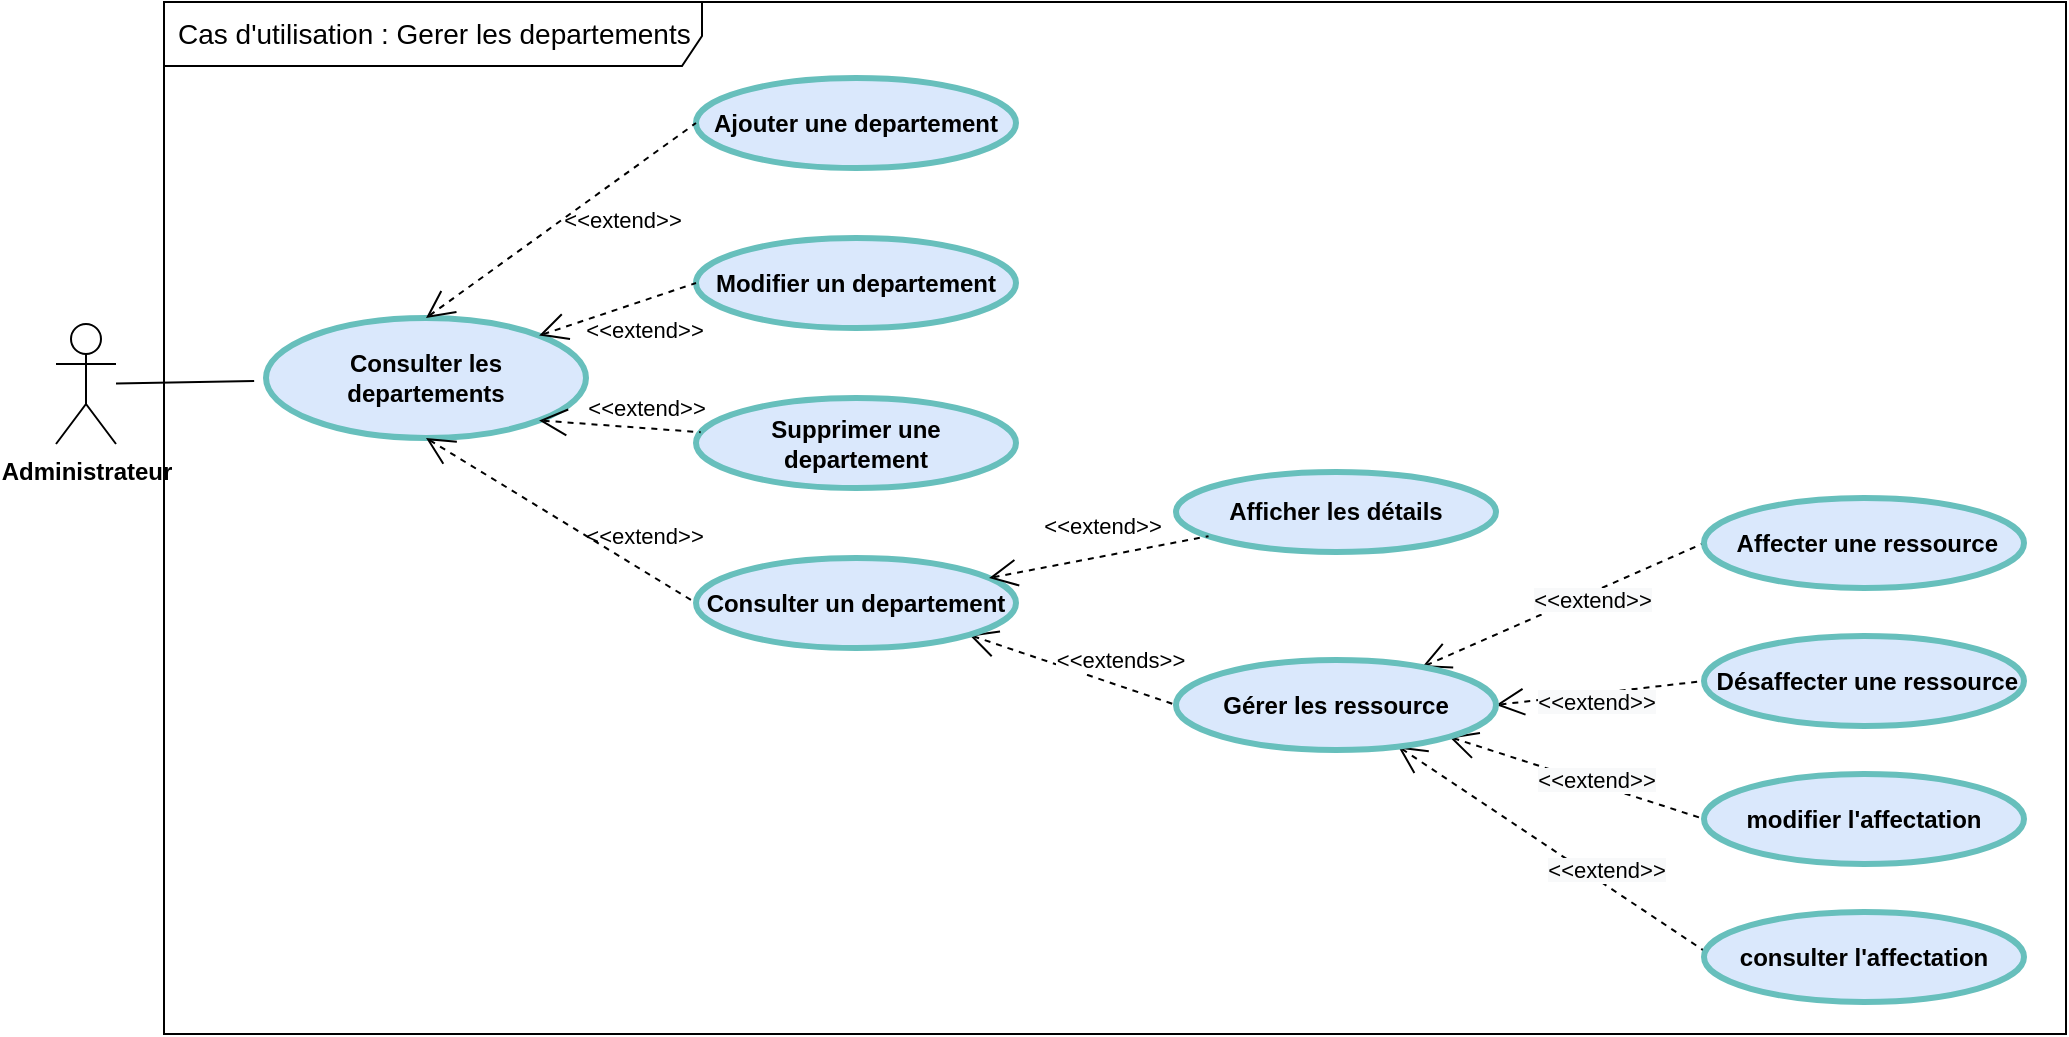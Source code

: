 <mxfile version="20.2.7" type="github">
  <diagram id="nrzdOsc2V6H1gwax16Wy" name="Page-1">
    <mxGraphModel dx="2563" dy="-3776" grid="0" gridSize="10" guides="1" tooltips="1" connect="1" arrows="1" fold="1" page="1" pageScale="1" pageWidth="827" pageHeight="1169" math="0" shadow="0">
      <root>
        <mxCell id="0" />
        <mxCell id="1" parent="0" />
        <mxCell id="wux-ULanlnSaFS9LeWV--1" value="Cas d&#39;utilisation : Gerer les departements" style="shape=umlFrame;tabPosition=left;html=1;boundedLbl=1;labelInHeader=1;width=269;height=32;swimlaneFillColor=#ffffff;align=left;spacingLeft=5;fontSize=14;" parent="1" vertex="1">
          <mxGeometry x="-286" y="5018" width="951" height="516" as="geometry" />
        </mxCell>
        <mxCell id="3pVpzZZ7b6eztUyxwCFj-21" style="edgeStyle=none;rounded=0;orthogonalLoop=1;jettySize=auto;html=1;endArrow=none;endFill=0;targetPerimeterSpacing=6;" parent="1" source="wux-ULanlnSaFS9LeWV--2" target="wux-ULanlnSaFS9LeWV--3" edge="1">
          <mxGeometry relative="1" as="geometry" />
        </mxCell>
        <mxCell id="wux-ULanlnSaFS9LeWV--2" value="&lt;span style=&quot;font-weight: 700&quot;&gt;Administrateur&lt;/span&gt;" style="shape=umlActor;verticalLabelPosition=bottom;verticalAlign=top;html=1;outlineConnect=0;" parent="1" vertex="1">
          <mxGeometry x="-340" y="5179" width="30" height="60" as="geometry" />
        </mxCell>
        <mxCell id="wux-ULanlnSaFS9LeWV--3" value="Consulter les departements" style="shape=ellipse;html=1;strokeWidth=3;fontStyle=1;whiteSpace=wrap;align=center;perimeter=ellipsePerimeter;fillColor=#dae8fc;strokeColor=#67BFBC;" parent="1" vertex="1">
          <mxGeometry x="-235" y="5176" width="160" height="60" as="geometry" />
        </mxCell>
        <mxCell id="wux-ULanlnSaFS9LeWV--4" value="Ajouter une departement" style="shape=ellipse;html=1;strokeWidth=3;fontStyle=1;whiteSpace=wrap;align=center;perimeter=ellipsePerimeter;fillColor=#dae8fc;strokeColor=#67BFBC;" parent="1" vertex="1">
          <mxGeometry x="-20" y="5056" width="160" height="45" as="geometry" />
        </mxCell>
        <mxCell id="wux-ULanlnSaFS9LeWV--5" value="Modifier un departement" style="shape=ellipse;html=1;strokeWidth=3;fontStyle=1;whiteSpace=wrap;align=center;perimeter=ellipsePerimeter;fillColor=#dae8fc;strokeColor=#67BFBC;" parent="1" vertex="1">
          <mxGeometry x="-20" y="5136" width="160" height="45" as="geometry" />
        </mxCell>
        <mxCell id="wux-ULanlnSaFS9LeWV--6" value="Supprimer une departement" style="shape=ellipse;html=1;strokeWidth=3;fontStyle=1;whiteSpace=wrap;align=center;perimeter=ellipsePerimeter;fillColor=#dae8fc;strokeColor=#67BFBC;" parent="1" vertex="1">
          <mxGeometry x="-20" y="5216" width="160" height="45" as="geometry" />
        </mxCell>
        <mxCell id="wux-ULanlnSaFS9LeWV--7" value="&amp;lt;&amp;lt;extend&amp;gt;&amp;gt;" style="edgeStyle=none;html=1;startArrow=open;endArrow=none;startSize=12;verticalAlign=bottom;dashed=1;labelBackgroundColor=none;rounded=0;entryX=0;entryY=0.5;entryDx=0;entryDy=0;exitX=0.5;exitY=0;exitDx=0;exitDy=0;" parent="1" source="wux-ULanlnSaFS9LeWV--3" target="wux-ULanlnSaFS9LeWV--4" edge="1">
          <mxGeometry x="0.235" y="-25" width="160" relative="1" as="geometry">
            <mxPoint x="-117" y="5119" as="sourcePoint" />
            <mxPoint x="43" y="5119" as="targetPoint" />
            <mxPoint as="offset" />
          </mxGeometry>
        </mxCell>
        <mxCell id="wux-ULanlnSaFS9LeWV--8" value="&amp;lt;&amp;lt;extend&amp;gt;&amp;gt;" style="edgeStyle=none;html=1;startArrow=open;endArrow=none;startSize=12;verticalAlign=bottom;dashed=1;labelBackgroundColor=none;rounded=0;entryX=0;entryY=0.5;entryDx=0;entryDy=0;exitX=1;exitY=0;exitDx=0;exitDy=0;" parent="1" source="wux-ULanlnSaFS9LeWV--3" target="wux-ULanlnSaFS9LeWV--5" edge="1">
          <mxGeometry x="0.149" y="-22" width="160" relative="1" as="geometry">
            <mxPoint x="-117" y="5119" as="sourcePoint" />
            <mxPoint x="43" y="5119" as="targetPoint" />
            <mxPoint as="offset" />
          </mxGeometry>
        </mxCell>
        <mxCell id="wux-ULanlnSaFS9LeWV--9" value="&amp;lt;&amp;lt;extend&amp;gt;&amp;gt;" style="edgeStyle=none;html=1;startArrow=open;endArrow=none;startSize=12;verticalAlign=bottom;dashed=1;labelBackgroundColor=none;rounded=0;entryX=0;entryY=0.5;entryDx=0;entryDy=0;exitX=0.5;exitY=1;exitDx=0;exitDy=0;" parent="1" source="wux-ULanlnSaFS9LeWV--3" target="wux-ULanlnSaFS9LeWV--14" edge="1">
          <mxGeometry x="0.558" y="7" width="160" relative="1" as="geometry">
            <mxPoint x="-117" y="5119" as="sourcePoint" />
            <mxPoint x="43" y="5119" as="targetPoint" />
            <mxPoint as="offset" />
          </mxGeometry>
        </mxCell>
        <mxCell id="3pVpzZZ7b6eztUyxwCFj-3" style="edgeStyle=none;rounded=0;orthogonalLoop=1;jettySize=auto;html=1;exitX=1;exitY=1;exitDx=0;exitDy=0;entryX=0;entryY=0.5;entryDx=0;entryDy=0;endArrow=none;endFill=0;targetPerimeterSpacing=6;labelBackgroundColor=none;verticalAlign=bottom;startArrow=open;startSize=12;dashed=1;" parent="1" source="wux-ULanlnSaFS9LeWV--14" target="3pVpzZZ7b6eztUyxwCFj-1" edge="1">
          <mxGeometry relative="1" as="geometry" />
        </mxCell>
        <mxCell id="3pVpzZZ7b6eztUyxwCFj-4" value="&amp;lt;&amp;lt;extends&amp;gt;&amp;gt;" style="edgeLabel;html=1;align=center;verticalAlign=middle;resizable=0;points=[];" parent="3pVpzZZ7b6eztUyxwCFj-3" vertex="1" connectable="0">
          <mxGeometry x="0.211" y="1" relative="1" as="geometry">
            <mxPoint x="12" y="-8" as="offset" />
          </mxGeometry>
        </mxCell>
        <mxCell id="wux-ULanlnSaFS9LeWV--14" value="Consulter un departement" style="shape=ellipse;html=1;strokeWidth=3;fontStyle=1;whiteSpace=wrap;align=center;perimeter=ellipsePerimeter;fillColor=#dae8fc;strokeColor=#67BFBC;" parent="1" vertex="1">
          <mxGeometry x="-20" y="5296" width="160" height="45" as="geometry" />
        </mxCell>
        <mxCell id="wux-ULanlnSaFS9LeWV--15" value="&amp;lt;&amp;lt;extend&amp;gt;&amp;gt;" style="edgeStyle=none;html=1;startArrow=open;endArrow=none;startSize=12;verticalAlign=bottom;dashed=1;labelBackgroundColor=none;rounded=0;exitX=1;exitY=1;exitDx=0;exitDy=0;" parent="1" source="wux-ULanlnSaFS9LeWV--3" target="wux-ULanlnSaFS9LeWV--6" edge="1">
          <mxGeometry x="0.317" y="1" width="160" relative="1" as="geometry">
            <mxPoint x="-105" y="5211" as="sourcePoint" />
            <mxPoint x="58" y="5208" as="targetPoint" />
            <mxPoint as="offset" />
          </mxGeometry>
        </mxCell>
        <mxCell id="wux-ULanlnSaFS9LeWV--31" value="Afficher les détails" style="shape=ellipse;html=1;strokeWidth=3;fontStyle=1;whiteSpace=wrap;align=center;perimeter=ellipsePerimeter;fillColor=#dae8fc;strokeColor=#67BFBC;" parent="1" vertex="1">
          <mxGeometry x="220" y="5253" width="160" height="40" as="geometry" />
        </mxCell>
        <mxCell id="wux-ULanlnSaFS9LeWV--32" value="&amp;lt;&amp;lt;extend&amp;gt;&amp;gt;" style="edgeStyle=none;html=1;startArrow=open;endArrow=none;startSize=12;verticalAlign=bottom;dashed=1;labelBackgroundColor=none;rounded=0;" parent="1" source="wux-ULanlnSaFS9LeWV--14" target="wux-ULanlnSaFS9LeWV--31" edge="1">
          <mxGeometry x="0.053" y="6" width="160" relative="1" as="geometry">
            <mxPoint x="128" y="5176" as="sourcePoint" />
            <mxPoint x="288" y="5176" as="targetPoint" />
            <mxPoint as="offset" />
          </mxGeometry>
        </mxCell>
        <mxCell id="3pVpzZZ7b6eztUyxwCFj-8" style="edgeStyle=none;rounded=0;orthogonalLoop=1;jettySize=auto;html=1;entryX=0;entryY=0.5;entryDx=0;entryDy=0;endArrow=none;endFill=0;targetPerimeterSpacing=6;labelBackgroundColor=none;verticalAlign=bottom;startArrow=open;startSize=12;dashed=1;" parent="1" source="3pVpzZZ7b6eztUyxwCFj-1" target="3pVpzZZ7b6eztUyxwCFj-5" edge="1">
          <mxGeometry relative="1" as="geometry" />
        </mxCell>
        <mxCell id="3pVpzZZ7b6eztUyxwCFj-9" value="&lt;span style=&quot;background-color: rgb(248, 249, 250);&quot;&gt;&amp;lt;&amp;lt;extend&amp;gt;&amp;gt;&lt;/span&gt;" style="edgeLabel;html=1;align=center;verticalAlign=middle;resizable=0;points=[];" parent="3pVpzZZ7b6eztUyxwCFj-8" vertex="1" connectable="0">
          <mxGeometry x="0.059" y="-2" relative="1" as="geometry">
            <mxPoint x="9" y="-3" as="offset" />
          </mxGeometry>
        </mxCell>
        <mxCell id="3pVpzZZ7b6eztUyxwCFj-11" style="edgeStyle=none;rounded=0;orthogonalLoop=1;jettySize=auto;html=1;exitX=1;exitY=0.5;exitDx=0;exitDy=0;entryX=0;entryY=0.5;entryDx=0;entryDy=0;endArrow=none;endFill=0;targetPerimeterSpacing=6;labelBackgroundColor=none;verticalAlign=bottom;startArrow=open;startSize=12;dashed=1;" parent="1" source="3pVpzZZ7b6eztUyxwCFj-1" target="3pVpzZZ7b6eztUyxwCFj-10" edge="1">
          <mxGeometry relative="1" as="geometry" />
        </mxCell>
        <mxCell id="3pVpzZZ7b6eztUyxwCFj-12" value="&lt;span style=&quot;background-color: rgb(248, 249, 250);&quot;&gt;&amp;lt;&amp;lt;extend&amp;gt;&amp;gt;&lt;/span&gt;" style="edgeLabel;html=1;align=center;verticalAlign=middle;resizable=0;points=[];" parent="3pVpzZZ7b6eztUyxwCFj-11" vertex="1" connectable="0">
          <mxGeometry x="0.149" y="1" relative="1" as="geometry">
            <mxPoint x="-10" y="6" as="offset" />
          </mxGeometry>
        </mxCell>
        <mxCell id="3pVpzZZ7b6eztUyxwCFj-14" style="edgeStyle=none;rounded=0;orthogonalLoop=1;jettySize=auto;html=1;exitX=1;exitY=1;exitDx=0;exitDy=0;entryX=0;entryY=0.5;entryDx=0;entryDy=0;endArrow=none;endFill=0;targetPerimeterSpacing=6;labelBackgroundColor=none;verticalAlign=bottom;startArrow=open;startSize=12;dashed=1;" parent="1" source="3pVpzZZ7b6eztUyxwCFj-1" target="3pVpzZZ7b6eztUyxwCFj-13" edge="1">
          <mxGeometry relative="1" as="geometry" />
        </mxCell>
        <mxCell id="3pVpzZZ7b6eztUyxwCFj-15" value="&lt;span style=&quot;background-color: rgb(248, 249, 250);&quot;&gt;&amp;lt;&amp;lt;extend&amp;gt;&amp;gt;&lt;/span&gt;" style="edgeLabel;html=1;align=center;verticalAlign=middle;resizable=0;points=[];" parent="3pVpzZZ7b6eztUyxwCFj-14" vertex="1" connectable="0">
          <mxGeometry x="0.146" y="2" relative="1" as="geometry">
            <mxPoint as="offset" />
          </mxGeometry>
        </mxCell>
        <mxCell id="3pVpzZZ7b6eztUyxwCFj-17" style="edgeStyle=none;rounded=0;orthogonalLoop=1;jettySize=auto;html=1;entryX=0.008;entryY=0.449;entryDx=0;entryDy=0;entryPerimeter=0;endArrow=none;endFill=0;targetPerimeterSpacing=6;labelBackgroundColor=none;verticalAlign=bottom;startArrow=open;startSize=12;dashed=1;" parent="1" source="3pVpzZZ7b6eztUyxwCFj-1" target="3pVpzZZ7b6eztUyxwCFj-16" edge="1">
          <mxGeometry relative="1" as="geometry" />
        </mxCell>
        <mxCell id="3pVpzZZ7b6eztUyxwCFj-18" value="&lt;span style=&quot;background-color: rgb(248, 249, 250);&quot;&gt;&amp;lt;&amp;lt;extend&amp;gt;&amp;gt;&lt;/span&gt;" style="edgeLabel;html=1;align=center;verticalAlign=middle;resizable=0;points=[];" parent="3pVpzZZ7b6eztUyxwCFj-17" vertex="1" connectable="0">
          <mxGeometry x="0.195" y="-1" relative="1" as="geometry">
            <mxPoint x="12" y="-1" as="offset" />
          </mxGeometry>
        </mxCell>
        <mxCell id="3pVpzZZ7b6eztUyxwCFj-1" value="Gérer les ressource" style="shape=ellipse;html=1;strokeWidth=3;fontStyle=1;whiteSpace=wrap;align=center;perimeter=ellipsePerimeter;fillColor=#dae8fc;strokeColor=#67BFBC;" parent="1" vertex="1">
          <mxGeometry x="220" y="5347" width="160" height="45" as="geometry" />
        </mxCell>
        <mxCell id="3pVpzZZ7b6eztUyxwCFj-5" value="&amp;nbsp;Affecter une ressource" style="shape=ellipse;html=1;strokeWidth=3;fontStyle=1;whiteSpace=wrap;align=center;perimeter=ellipsePerimeter;fillColor=#dae8fc;strokeColor=#67BFBC;" parent="1" vertex="1">
          <mxGeometry x="484" y="5266" width="160" height="45" as="geometry" />
        </mxCell>
        <mxCell id="3pVpzZZ7b6eztUyxwCFj-10" value="&amp;nbsp;Désaffecter une ressource" style="shape=ellipse;html=1;strokeWidth=3;fontStyle=1;whiteSpace=wrap;align=center;perimeter=ellipsePerimeter;fillColor=#dae8fc;strokeColor=#67BFBC;" parent="1" vertex="1">
          <mxGeometry x="484" y="5335" width="160" height="45" as="geometry" />
        </mxCell>
        <mxCell id="3pVpzZZ7b6eztUyxwCFj-13" value="modifier l&#39;affectation" style="shape=ellipse;html=1;strokeWidth=3;fontStyle=1;whiteSpace=wrap;align=center;perimeter=ellipsePerimeter;fillColor=#dae8fc;strokeColor=#67BFBC;" parent="1" vertex="1">
          <mxGeometry x="484" y="5404" width="160" height="45" as="geometry" />
        </mxCell>
        <mxCell id="3pVpzZZ7b6eztUyxwCFj-16" value="consulter l&#39;affectation" style="shape=ellipse;html=1;strokeWidth=3;fontStyle=1;whiteSpace=wrap;align=center;perimeter=ellipsePerimeter;fillColor=#dae8fc;strokeColor=#67BFBC;" parent="1" vertex="1">
          <mxGeometry x="484" y="5473" width="160" height="45" as="geometry" />
        </mxCell>
      </root>
    </mxGraphModel>
  </diagram>
</mxfile>
